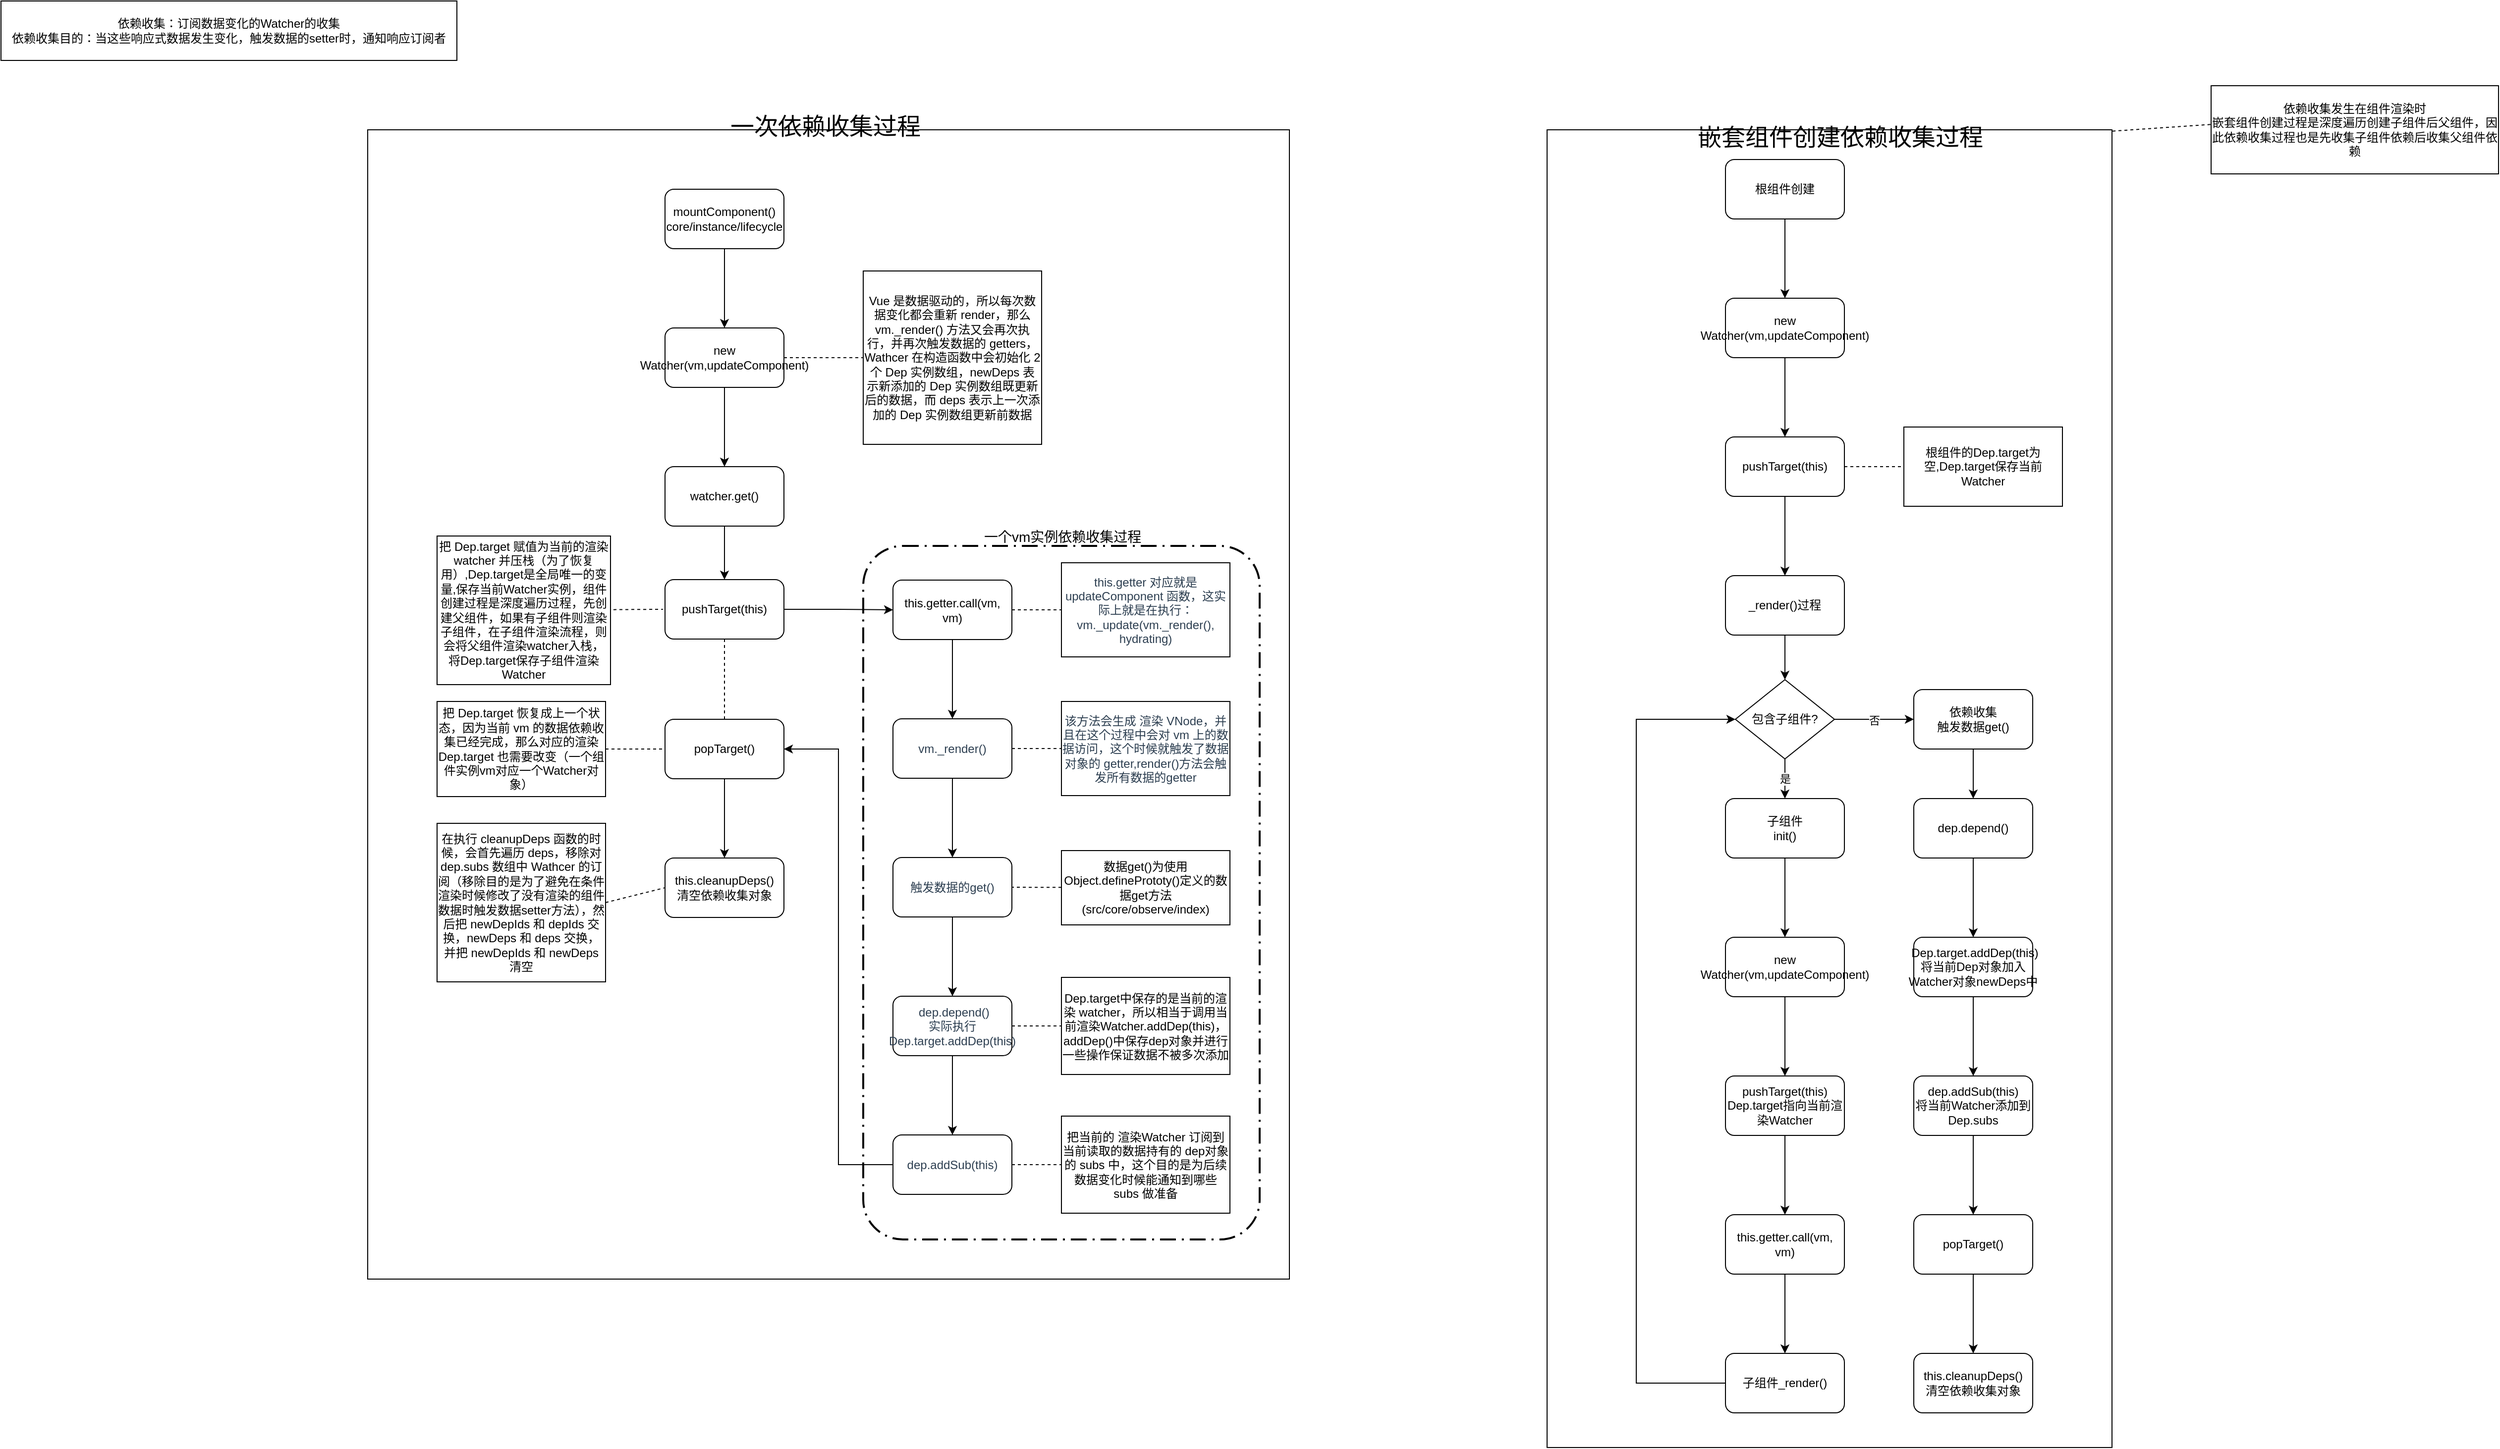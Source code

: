 <mxfile version="11.1.4" type="device"><diagram id="Ahw0NV_eqeN3agr4lxrG" name="第 1 页"><mxGraphModel dx="1769" dy="705" grid="1" gridSize="10" guides="1" tooltips="1" connect="1" arrows="1" fold="1" page="1" pageScale="1" pageWidth="827" pageHeight="1169" math="0" shadow="0"><root><mxCell id="0"/><mxCell id="1" parent="0"/><mxCell id="1X4qPwFpCMVFPqVKEvVm-41" value="" style="rounded=0;whiteSpace=wrap;html=1;" vertex="1" parent="1"><mxGeometry x="1240" y="130" width="570" height="1330" as="geometry"/></mxCell><mxCell id="1X4qPwFpCMVFPqVKEvVm-2" value="" style="rounded=0;whiteSpace=wrap;html=1;" vertex="1" parent="1"><mxGeometry x="50" y="130" width="930" height="1160" as="geometry"/></mxCell><mxCell id="k7fDCtYiKEIbU2MT-q0T-49" value="" style="rounded=1;arcSize=10;dashed=1;strokeColor=#000000;fillColor=none;gradientColor=none;dashPattern=8 3 1 3;strokeWidth=2;" parent="1" vertex="1"><mxGeometry x="550" y="550" width="400" height="700" as="geometry"/></mxCell><mxCell id="k7fDCtYiKEIbU2MT-q0T-6" value="" style="edgeStyle=orthogonalEdgeStyle;rounded=0;orthogonalLoop=1;jettySize=auto;html=1;" parent="1" source="k7fDCtYiKEIbU2MT-q0T-2" target="k7fDCtYiKEIbU2MT-q0T-5" edge="1"><mxGeometry relative="1" as="geometry"/></mxCell><mxCell id="k7fDCtYiKEIbU2MT-q0T-2" value="&lt;span style=&quot;white-space: normal&quot;&gt;mountComponent()&lt;/span&gt;&lt;br style=&quot;white-space: normal&quot;&gt;&lt;span style=&quot;white-space: normal&quot;&gt;core/instance/lifecycle&lt;/span&gt;" style="rounded=1;whiteSpace=wrap;html=1;" parent="1" vertex="1"><mxGeometry x="350" y="190" width="120" height="60" as="geometry"/></mxCell><mxCell id="k7fDCtYiKEIbU2MT-q0T-8" value="" style="edgeStyle=orthogonalEdgeStyle;rounded=0;orthogonalLoop=1;jettySize=auto;html=1;" parent="1" source="k7fDCtYiKEIbU2MT-q0T-5" target="k7fDCtYiKEIbU2MT-q0T-7" edge="1"><mxGeometry relative="1" as="geometry"/></mxCell><mxCell id="k7fDCtYiKEIbU2MT-q0T-5" value="new Watcher(vm,updateComponent)" style="rounded=1;whiteSpace=wrap;html=1;" parent="1" vertex="1"><mxGeometry x="350" y="330" width="120" height="60" as="geometry"/></mxCell><mxCell id="k7fDCtYiKEIbU2MT-q0T-7" value="watcher.get()" style="rounded=1;whiteSpace=wrap;html=1;" parent="1" vertex="1"><mxGeometry x="350" y="470" width="120" height="60" as="geometry"/></mxCell><mxCell id="k7fDCtYiKEIbU2MT-q0T-46" value="" style="edgeStyle=orthogonalEdgeStyle;rounded=0;orthogonalLoop=1;jettySize=auto;html=1;" parent="1" source="k7fDCtYiKEIbU2MT-q0T-41" target="k7fDCtYiKEIbU2MT-q0T-45" edge="1"><mxGeometry relative="1" as="geometry"/></mxCell><mxCell id="k7fDCtYiKEIbU2MT-q0T-41" value="popTarget()" style="rounded=1;whiteSpace=wrap;html=1;" parent="1" vertex="1"><mxGeometry x="350" y="725" width="120" height="60" as="geometry"/></mxCell><mxCell id="k7fDCtYiKEIbU2MT-q0T-45" value="this.cleanupDeps()&lt;br&gt;清空依赖收集对象" style="rounded=1;whiteSpace=wrap;html=1;" parent="1" vertex="1"><mxGeometry x="350" y="865" width="120" height="60" as="geometry"/></mxCell><mxCell id="k7fDCtYiKEIbU2MT-q0T-10" value="" style="edgeStyle=orthogonalEdgeStyle;rounded=0;orthogonalLoop=1;jettySize=auto;html=1;" parent="1" source="k7fDCtYiKEIbU2MT-q0T-7" target="k7fDCtYiKEIbU2MT-q0T-9" edge="1"><mxGeometry relative="1" as="geometry"/></mxCell><mxCell id="k7fDCtYiKEIbU2MT-q0T-38" value="Vue 是数据驱动的，所以每次数据变化都会重新 render，那么 vm._render() 方法又会再次执行，并再次触发数据的 getters，Wathcer 在构造函数中会初始化 2 个 Dep 实例数组，newDeps 表示新添加的 Dep 实例数组既更新后的数据，而 deps 表示上一次添加的 Dep 实例数组更新前数据" style="rounded=0;whiteSpace=wrap;html=1;" parent="1" vertex="1"><mxGeometry x="550" y="272.5" width="180" height="175" as="geometry"/></mxCell><mxCell id="k7fDCtYiKEIbU2MT-q0T-40" value="" style="endArrow=none;dashed=1;html=1;exitX=1;exitY=0.5;exitDx=0;exitDy=0;" parent="1" source="k7fDCtYiKEIbU2MT-q0T-5" target="k7fDCtYiKEIbU2MT-q0T-38" edge="1"><mxGeometry width="50" height="50" relative="1" as="geometry"><mxPoint x="480" y="290" as="sourcePoint"/><mxPoint x="530" y="240" as="targetPoint"/></mxGeometry></mxCell><mxCell id="k7fDCtYiKEIbU2MT-q0T-43" value="把 Dep.target 恢复成上一个状态，因为当前 vm 的数据依赖收集已经完成，那么对应的渲染Dep.target 也需要改变（一个组件实例vm对应一个Watcher对象）" style="rounded=0;whiteSpace=wrap;html=1;" parent="1" vertex="1"><mxGeometry x="120" y="707" width="170" height="96" as="geometry"/></mxCell><mxCell id="k7fDCtYiKEIbU2MT-q0T-44" value="" style="endArrow=none;dashed=1;html=1;exitX=1;exitY=0.5;exitDx=0;exitDy=0;entryX=0;entryY=0.5;entryDx=0;entryDy=0;" parent="1" source="k7fDCtYiKEIbU2MT-q0T-43" target="k7fDCtYiKEIbU2MT-q0T-41" edge="1"><mxGeometry width="50" height="50" relative="1" as="geometry"><mxPoint x="300" y="885" as="sourcePoint"/><mxPoint x="350" y="835" as="targetPoint"/></mxGeometry></mxCell><mxCell id="k7fDCtYiKEIbU2MT-q0T-48" style="edgeStyle=orthogonalEdgeStyle;rounded=0;orthogonalLoop=1;jettySize=auto;html=1;entryX=1;entryY=0.5;entryDx=0;entryDy=0;" parent="1" source="k7fDCtYiKEIbU2MT-q0T-33" target="k7fDCtYiKEIbU2MT-q0T-41" edge="1"><mxGeometry relative="1" as="geometry"/></mxCell><mxCell id="k7fDCtYiKEIbU2MT-q0T-9" value="pushTarget(this)" style="rounded=1;whiteSpace=wrap;html=1;" parent="1" vertex="1"><mxGeometry x="350" y="584" width="120" height="60" as="geometry"/></mxCell><mxCell id="k7fDCtYiKEIbU2MT-q0T-17" value="" style="edgeStyle=orthogonalEdgeStyle;rounded=0;orthogonalLoop=1;jettySize=auto;html=1;" parent="1" source="k7fDCtYiKEIbU2MT-q0T-9" target="k7fDCtYiKEIbU2MT-q0T-16" edge="1"><mxGeometry relative="1" as="geometry"/></mxCell><mxCell id="k7fDCtYiKEIbU2MT-q0T-13" value="把 Dep.target 赋值为当前的渲染 watcher 并压栈（为了恢复用）,Dep.target是全局唯一的变量,保存当前Watcher实例，组件创建过程是深度遍历过程，先创建父组件，如果有子组件则渲染子组件，在子组件渲染流程，则会将父组件渲染watcher入栈，&lt;br&gt;将Dep.target保存子组件渲染Watcher" style="rounded=0;whiteSpace=wrap;html=1;" parent="1" vertex="1"><mxGeometry x="120" y="540" width="175" height="150" as="geometry"/></mxCell><mxCell id="k7fDCtYiKEIbU2MT-q0T-15" value="" style="endArrow=none;dashed=1;html=1;" parent="1" target="k7fDCtYiKEIbU2MT-q0T-13" edge="1"><mxGeometry width="50" height="50" relative="1" as="geometry"><mxPoint x="340" y="614" as="sourcePoint"/><mxPoint x="690" y="530" as="targetPoint"/><Array as="points"><mxPoint x="350" y="614"/><mxPoint x="340" y="614"/></Array></mxGeometry></mxCell><mxCell id="k7fDCtYiKEIbU2MT-q0T-51" value="" style="group" parent="1" vertex="1" connectable="0"><mxGeometry x="580" y="567" width="349.944" height="830" as="geometry"/></mxCell><mxCell id="k7fDCtYiKEIbU2MT-q0T-55" value="" style="group" parent="k7fDCtYiKEIbU2MT-q0T-51" vertex="1" connectable="0"><mxGeometry width="340" height="656.5" as="geometry"/></mxCell><mxCell id="k7fDCtYiKEIbU2MT-q0T-54" value="" style="group" parent="k7fDCtYiKEIbU2MT-q0T-55" vertex="1" connectable="0"><mxGeometry width="340" height="656.5" as="geometry"/></mxCell><mxCell id="k7fDCtYiKEIbU2MT-q0T-16" value="this.getter.call(vm, vm)" style="rounded=1;whiteSpace=wrap;html=1;" parent="k7fDCtYiKEIbU2MT-q0T-54" vertex="1"><mxGeometry y="17.5" width="120" height="60" as="geometry"/></mxCell><mxCell id="k7fDCtYiKEIbU2MT-q0T-20" value="&lt;span style=&quot;color: rgb(44 , 62 , 80)&quot;&gt;vm._render()&lt;/span&gt;" style="rounded=1;whiteSpace=wrap;html=1;" parent="k7fDCtYiKEIbU2MT-q0T-54" vertex="1"><mxGeometry y="157.5" width="120" height="60" as="geometry"/></mxCell><mxCell id="k7fDCtYiKEIbU2MT-q0T-21" value="" style="edgeStyle=orthogonalEdgeStyle;rounded=0;orthogonalLoop=1;jettySize=auto;html=1;" parent="k7fDCtYiKEIbU2MT-q0T-54" source="k7fDCtYiKEIbU2MT-q0T-16" target="k7fDCtYiKEIbU2MT-q0T-20" edge="1"><mxGeometry relative="1" as="geometry"/></mxCell><mxCell id="k7fDCtYiKEIbU2MT-q0T-24" value="&lt;span style=&quot;color: rgb(44 , 62 , 80)&quot;&gt;触发数据的get()&lt;/span&gt;" style="rounded=1;whiteSpace=wrap;html=1;" parent="k7fDCtYiKEIbU2MT-q0T-54" vertex="1"><mxGeometry y="297.5" width="120" height="60" as="geometry"/></mxCell><mxCell id="k7fDCtYiKEIbU2MT-q0T-25" value="" style="edgeStyle=orthogonalEdgeStyle;rounded=0;orthogonalLoop=1;jettySize=auto;html=1;" parent="k7fDCtYiKEIbU2MT-q0T-54" source="k7fDCtYiKEIbU2MT-q0T-20" target="k7fDCtYiKEIbU2MT-q0T-24" edge="1"><mxGeometry relative="1" as="geometry"/></mxCell><mxCell id="k7fDCtYiKEIbU2MT-q0T-28" value="&lt;font color=&quot;#2c3e50&quot;&gt;&amp;nbsp;dep.depend()&lt;br&gt;实际执行&lt;br&gt;&lt;div&gt;Dep.target.addDep(this)&lt;/div&gt;&lt;/font&gt;" style="rounded=1;whiteSpace=wrap;html=1;" parent="k7fDCtYiKEIbU2MT-q0T-54" vertex="1"><mxGeometry y="437.5" width="120" height="60" as="geometry"/></mxCell><mxCell id="k7fDCtYiKEIbU2MT-q0T-29" value="" style="edgeStyle=orthogonalEdgeStyle;rounded=0;orthogonalLoop=1;jettySize=auto;html=1;" parent="k7fDCtYiKEIbU2MT-q0T-54" source="k7fDCtYiKEIbU2MT-q0T-24" target="k7fDCtYiKEIbU2MT-q0T-28" edge="1"><mxGeometry relative="1" as="geometry"/></mxCell><mxCell id="k7fDCtYiKEIbU2MT-q0T-33" value="&lt;div&gt;&lt;font color=&quot;#2c3e50&quot;&gt;dep.addSub(this)&lt;/font&gt;&lt;/div&gt;" style="rounded=1;whiteSpace=wrap;html=1;" parent="k7fDCtYiKEIbU2MT-q0T-54" vertex="1"><mxGeometry y="577.5" width="120" height="60" as="geometry"/></mxCell><mxCell id="k7fDCtYiKEIbU2MT-q0T-34" value="" style="edgeStyle=orthogonalEdgeStyle;rounded=0;orthogonalLoop=1;jettySize=auto;html=1;" parent="k7fDCtYiKEIbU2MT-q0T-54" source="k7fDCtYiKEIbU2MT-q0T-28" target="k7fDCtYiKEIbU2MT-q0T-33" edge="1"><mxGeometry relative="1" as="geometry"/></mxCell><mxCell id="k7fDCtYiKEIbU2MT-q0T-18" value="&lt;font color=&quot;#2c3e50&quot;&gt;this.getter 对应就是 updateComponent 函数，这实际上就是在执行：vm._update(vm._render(), hydrating)&lt;br&gt;&lt;/font&gt;" style="rounded=0;whiteSpace=wrap;html=1;" parent="k7fDCtYiKEIbU2MT-q0T-54" vertex="1"><mxGeometry x="170" width="170" height="95" as="geometry"/></mxCell><mxCell id="k7fDCtYiKEIbU2MT-q0T-19" value="" style="endArrow=none;dashed=1;html=1;exitX=1;exitY=0.5;exitDx=0;exitDy=0;" parent="k7fDCtYiKEIbU2MT-q0T-54" source="k7fDCtYiKEIbU2MT-q0T-16" target="k7fDCtYiKEIbU2MT-q0T-18" edge="1"><mxGeometry width="50" height="50" relative="1" as="geometry"><mxPoint x="-20" y="167.5" as="sourcePoint"/><mxPoint x="30" y="117.5" as="targetPoint"/></mxGeometry></mxCell><mxCell id="k7fDCtYiKEIbU2MT-q0T-22" value="&lt;font color=&quot;#2c3e50&quot;&gt;该方法会生成 渲染 VNode，并且在这个过程中会对 vm 上的数据访问，这个时候就触发了数据对象的 getter,render()方法会触发所有数据的getter&lt;br&gt;&lt;/font&gt;" style="rounded=0;whiteSpace=wrap;html=1;" parent="k7fDCtYiKEIbU2MT-q0T-54" vertex="1"><mxGeometry x="170" y="140" width="170" height="95" as="geometry"/></mxCell><mxCell id="k7fDCtYiKEIbU2MT-q0T-23" value="" style="endArrow=none;dashed=1;html=1;exitX=1;exitY=0.5;exitDx=0;exitDy=0;" parent="k7fDCtYiKEIbU2MT-q0T-54" source="k7fDCtYiKEIbU2MT-q0T-20" target="k7fDCtYiKEIbU2MT-q0T-22" edge="1"><mxGeometry width="50" height="50" relative="1" as="geometry"><mxPoint x="100" y="267.5" as="sourcePoint"/><mxPoint x="150" y="217.5" as="targetPoint"/></mxGeometry></mxCell><mxCell id="k7fDCtYiKEIbU2MT-q0T-26" value="数据get()为使用Object.definePrototy()定义的数据get方法&lt;br&gt;(src/core/observe/index)" style="rounded=0;whiteSpace=wrap;html=1;" parent="k7fDCtYiKEIbU2MT-q0T-54" vertex="1"><mxGeometry x="170" y="290.5" width="170" height="75" as="geometry"/></mxCell><mxCell id="k7fDCtYiKEIbU2MT-q0T-27" value="" style="endArrow=none;dashed=1;html=1;entryX=1;entryY=0.5;entryDx=0;entryDy=0;" parent="k7fDCtYiKEIbU2MT-q0T-54" source="k7fDCtYiKEIbU2MT-q0T-26" target="k7fDCtYiKEIbU2MT-q0T-24" edge="1"><mxGeometry width="50" height="50" relative="1" as="geometry"><mxPoint x="20" y="427.5" as="sourcePoint"/><mxPoint x="70" y="377.5" as="targetPoint"/></mxGeometry></mxCell><mxCell id="k7fDCtYiKEIbU2MT-q0T-31" value="Dep.target中保存的是当前的渲染 watcher，所以相当于调用当前渲染Watcher.addDep(this)，&lt;br&gt;addDep()中保存dep对象并进行一些操作保证数据不被多次添加" style="rounded=0;whiteSpace=wrap;html=1;" parent="k7fDCtYiKEIbU2MT-q0T-54" vertex="1"><mxGeometry x="170" y="418.5" width="170" height="98" as="geometry"/></mxCell><mxCell id="k7fDCtYiKEIbU2MT-q0T-32" value="" style="endArrow=none;dashed=1;html=1;exitX=1;exitY=0.5;exitDx=0;exitDy=0;" parent="k7fDCtYiKEIbU2MT-q0T-54" source="k7fDCtYiKEIbU2MT-q0T-28" target="k7fDCtYiKEIbU2MT-q0T-31" edge="1"><mxGeometry width="50" height="50" relative="1" as="geometry"><mxPoint x="90" y="567.5" as="sourcePoint"/><mxPoint x="140" y="517.5" as="targetPoint"/></mxGeometry></mxCell><mxCell id="k7fDCtYiKEIbU2MT-q0T-35" value="把当前的 渲染Watcher 订阅到当前读取的数据持有的 dep对象的 subs 中，这个目的是为后续数据变化时候能通知到哪些 subs 做准备" style="rounded=0;whiteSpace=wrap;html=1;" parent="k7fDCtYiKEIbU2MT-q0T-54" vertex="1"><mxGeometry x="170" y="558.5" width="170" height="98" as="geometry"/></mxCell><mxCell id="k7fDCtYiKEIbU2MT-q0T-36" value="" style="endArrow=none;dashed=1;html=1;exitX=1;exitY=0.5;exitDx=0;exitDy=0;entryX=0;entryY=0.5;entryDx=0;entryDy=0;" parent="k7fDCtYiKEIbU2MT-q0T-54" source="k7fDCtYiKEIbU2MT-q0T-33" target="k7fDCtYiKEIbU2MT-q0T-35" edge="1"><mxGeometry width="50" height="50" relative="1" as="geometry"><mxPoint x="60" y="707.5" as="sourcePoint"/><mxPoint x="110" y="657.5" as="targetPoint"/></mxGeometry></mxCell><mxCell id="k7fDCtYiKEIbU2MT-q0T-56" value="" style="endArrow=none;dashed=1;html=1;entryX=0.5;entryY=1;entryDx=0;entryDy=0;exitX=0.5;exitY=0;exitDx=0;exitDy=0;" parent="1" source="k7fDCtYiKEIbU2MT-q0T-41" target="k7fDCtYiKEIbU2MT-q0T-9" edge="1"><mxGeometry width="50" height="50" relative="1" as="geometry"><mxPoint x="400" y="710" as="sourcePoint"/><mxPoint x="450" y="660" as="targetPoint"/></mxGeometry></mxCell><mxCell id="k7fDCtYiKEIbU2MT-q0T-58" value="&lt;font style=&quot;font-size: 14px&quot;&gt;一个vm实例依赖收集过程&lt;/font&gt;" style="text;html=1;resizable=0;points=[];autosize=1;align=left;verticalAlign=top;spacingTop=-4;" parent="1" vertex="1"><mxGeometry x="670" y="530" width="170" height="20" as="geometry"/></mxCell><mxCell id="S_AnJ11XHbe3bkLqntXE-1" value="在执行 cleanupDeps 函数的时候，会首先遍历 deps，移除对 dep.subs 数组中 Wathcer 的订阅（移除目的是为了避免在条件渲染时候修改了没有渲染的组件数据时触发数据setter方法），然后把 newDepIds 和 depIds 交换，newDeps 和 deps 交换，并把 newDepIds 和 newDeps 清空" style="rounded=0;whiteSpace=wrap;html=1;" parent="1" vertex="1"><mxGeometry x="120" y="830" width="170" height="160" as="geometry"/></mxCell><mxCell id="S_AnJ11XHbe3bkLqntXE-2" value="" style="endArrow=none;dashed=1;html=1;exitX=1;exitY=0.5;exitDx=0;exitDy=0;entryX=0;entryY=0.5;entryDx=0;entryDy=0;" parent="1" source="S_AnJ11XHbe3bkLqntXE-1" target="k7fDCtYiKEIbU2MT-q0T-45" edge="1"><mxGeometry width="50" height="50" relative="1" as="geometry"><mxPoint x="300" y="970" as="sourcePoint"/><mxPoint x="350" y="920" as="targetPoint"/></mxGeometry></mxCell><mxCell id="1X4qPwFpCMVFPqVKEvVm-1" value="依赖收集：订阅数据变化的Watcher的收集&lt;br&gt;依赖收集目的：当这些响应式数据发生变化，触发数据的setter时，通知响应订阅者" style="rounded=0;whiteSpace=wrap;html=1;" vertex="1" parent="1"><mxGeometry x="-320" width="460" height="60" as="geometry"/></mxCell><mxCell id="1X4qPwFpCMVFPqVKEvVm-3" value="&lt;font style=&quot;font-size: 24px&quot;&gt;一次依赖收集过程&lt;/font&gt;" style="text;html=1;resizable=0;points=[];autosize=1;align=left;verticalAlign=top;spacingTop=-4;" vertex="1" parent="1"><mxGeometry x="414" y="110" width="210" height="20" as="geometry"/></mxCell><mxCell id="1X4qPwFpCMVFPqVKEvVm-6" value="" style="edgeStyle=orthogonalEdgeStyle;rounded=0;orthogonalLoop=1;jettySize=auto;html=1;" edge="1" parent="1" source="1X4qPwFpCMVFPqVKEvVm-4" target="1X4qPwFpCMVFPqVKEvVm-5"><mxGeometry relative="1" as="geometry"/></mxCell><mxCell id="1X4qPwFpCMVFPqVKEvVm-4" value="根组件创建" style="rounded=1;whiteSpace=wrap;html=1;" vertex="1" parent="1"><mxGeometry x="1420" y="160" width="120" height="60" as="geometry"/></mxCell><mxCell id="1X4qPwFpCMVFPqVKEvVm-8" value="" style="edgeStyle=orthogonalEdgeStyle;rounded=0;orthogonalLoop=1;jettySize=auto;html=1;" edge="1" parent="1" source="1X4qPwFpCMVFPqVKEvVm-5" target="1X4qPwFpCMVFPqVKEvVm-7"><mxGeometry relative="1" as="geometry"/></mxCell><mxCell id="1X4qPwFpCMVFPqVKEvVm-5" value="new Watcher(vm,updateComponent)" style="rounded=1;whiteSpace=wrap;html=1;" vertex="1" parent="1"><mxGeometry x="1420" y="300" width="120" height="60" as="geometry"/></mxCell><mxCell id="1X4qPwFpCMVFPqVKEvVm-12" value="" style="edgeStyle=orthogonalEdgeStyle;rounded=0;orthogonalLoop=1;jettySize=auto;html=1;" edge="1" parent="1" source="1X4qPwFpCMVFPqVKEvVm-7" target="1X4qPwFpCMVFPqVKEvVm-11"><mxGeometry relative="1" as="geometry"/></mxCell><mxCell id="1X4qPwFpCMVFPqVKEvVm-7" value="pushTarget(this)" style="rounded=1;whiteSpace=wrap;html=1;" vertex="1" parent="1"><mxGeometry x="1420" y="440" width="120" height="60" as="geometry"/></mxCell><mxCell id="1X4qPwFpCMVFPqVKEvVm-14" value="" style="edgeStyle=orthogonalEdgeStyle;rounded=0;orthogonalLoop=1;jettySize=auto;html=1;" edge="1" parent="1" source="1X4qPwFpCMVFPqVKEvVm-11" target="1X4qPwFpCMVFPqVKEvVm-13"><mxGeometry relative="1" as="geometry"/></mxCell><mxCell id="1X4qPwFpCMVFPqVKEvVm-11" value="_render()过程" style="rounded=1;whiteSpace=wrap;html=1;" vertex="1" parent="1"><mxGeometry x="1420" y="580" width="120" height="60" as="geometry"/></mxCell><mxCell id="1X4qPwFpCMVFPqVKEvVm-9" value="根组件的Dep.target为空,Dep.target保存当前Watcher" style="rounded=0;whiteSpace=wrap;html=1;" vertex="1" parent="1"><mxGeometry x="1600" y="430" width="160" height="80" as="geometry"/></mxCell><mxCell id="1X4qPwFpCMVFPqVKEvVm-10" value="" style="endArrow=none;dashed=1;html=1;exitX=1;exitY=0.5;exitDx=0;exitDy=0;" edge="1" parent="1" source="1X4qPwFpCMVFPqVKEvVm-7" target="1X4qPwFpCMVFPqVKEvVm-9"><mxGeometry width="50" height="50" relative="1" as="geometry"><mxPoint x="1530" y="500" as="sourcePoint"/><mxPoint x="1580" y="450" as="targetPoint"/></mxGeometry></mxCell><mxCell id="1X4qPwFpCMVFPqVKEvVm-16" value="是" style="edgeStyle=orthogonalEdgeStyle;rounded=0;orthogonalLoop=1;jettySize=auto;html=1;" edge="1" parent="1" source="1X4qPwFpCMVFPqVKEvVm-13" target="1X4qPwFpCMVFPqVKEvVm-15"><mxGeometry relative="1" as="geometry"/></mxCell><mxCell id="1X4qPwFpCMVFPqVKEvVm-29" value="否" style="edgeStyle=orthogonalEdgeStyle;rounded=0;orthogonalLoop=1;jettySize=auto;html=1;" edge="1" parent="1" source="1X4qPwFpCMVFPqVKEvVm-13"><mxGeometry relative="1" as="geometry"><mxPoint x="1610" y="725" as="targetPoint"/></mxGeometry></mxCell><mxCell id="1X4qPwFpCMVFPqVKEvVm-13" value="包含子组件?" style="rhombus;whiteSpace=wrap;html=1;" vertex="1" parent="1"><mxGeometry x="1430" y="685" width="100" height="80" as="geometry"/></mxCell><mxCell id="1X4qPwFpCMVFPqVKEvVm-18" value="" style="edgeStyle=orthogonalEdgeStyle;rounded=0;orthogonalLoop=1;jettySize=auto;html=1;" edge="1" parent="1" source="1X4qPwFpCMVFPqVKEvVm-15" target="1X4qPwFpCMVFPqVKEvVm-17"><mxGeometry relative="1" as="geometry"/></mxCell><mxCell id="1X4qPwFpCMVFPqVKEvVm-15" value="子组件&lt;br&gt;init()" style="rounded=1;whiteSpace=wrap;html=1;" vertex="1" parent="1"><mxGeometry x="1420" y="805" width="120" height="60" as="geometry"/></mxCell><mxCell id="1X4qPwFpCMVFPqVKEvVm-20" value="" style="edgeStyle=orthogonalEdgeStyle;rounded=0;orthogonalLoop=1;jettySize=auto;html=1;" edge="1" parent="1" source="1X4qPwFpCMVFPqVKEvVm-17" target="1X4qPwFpCMVFPqVKEvVm-19"><mxGeometry relative="1" as="geometry"/></mxCell><mxCell id="1X4qPwFpCMVFPqVKEvVm-17" value="&lt;span style=&quot;white-space: normal&quot;&gt;new Watcher(vm,updateComponent)&lt;/span&gt;" style="rounded=1;whiteSpace=wrap;html=1;" vertex="1" parent="1"><mxGeometry x="1420" y="945" width="120" height="60" as="geometry"/></mxCell><mxCell id="1X4qPwFpCMVFPqVKEvVm-24" value="" style="edgeStyle=orthogonalEdgeStyle;rounded=0;orthogonalLoop=1;jettySize=auto;html=1;" edge="1" parent="1" source="1X4qPwFpCMVFPqVKEvVm-19" target="1X4qPwFpCMVFPqVKEvVm-23"><mxGeometry relative="1" as="geometry"/></mxCell><mxCell id="1X4qPwFpCMVFPqVKEvVm-19" value="pushTarget(this)&lt;br&gt;Dep.target指向当前渲染Watcher" style="rounded=1;whiteSpace=wrap;html=1;" vertex="1" parent="1"><mxGeometry x="1420" y="1085" width="120" height="60" as="geometry"/></mxCell><mxCell id="1X4qPwFpCMVFPqVKEvVm-26" value="" style="edgeStyle=orthogonalEdgeStyle;rounded=0;orthogonalLoop=1;jettySize=auto;html=1;" edge="1" parent="1" source="1X4qPwFpCMVFPqVKEvVm-23" target="1X4qPwFpCMVFPqVKEvVm-25"><mxGeometry relative="1" as="geometry"/></mxCell><mxCell id="1X4qPwFpCMVFPqVKEvVm-23" value="this.getter.call(vm, vm)" style="rounded=1;whiteSpace=wrap;html=1;" vertex="1" parent="1"><mxGeometry x="1420" y="1225" width="120" height="60" as="geometry"/></mxCell><mxCell id="1X4qPwFpCMVFPqVKEvVm-27" style="edgeStyle=orthogonalEdgeStyle;rounded=0;orthogonalLoop=1;jettySize=auto;html=1;entryX=0;entryY=0.5;entryDx=0;entryDy=0;" edge="1" parent="1" source="1X4qPwFpCMVFPqVKEvVm-25" target="1X4qPwFpCMVFPqVKEvVm-13"><mxGeometry relative="1" as="geometry"><Array as="points"><mxPoint x="1330" y="1395"/><mxPoint x="1330" y="725"/></Array></mxGeometry></mxCell><mxCell id="1X4qPwFpCMVFPqVKEvVm-25" value="子组件_render()" style="rounded=1;whiteSpace=wrap;html=1;" vertex="1" parent="1"><mxGeometry x="1420" y="1365" width="120" height="60" as="geometry"/></mxCell><mxCell id="1X4qPwFpCMVFPqVKEvVm-32" value="" style="edgeStyle=orthogonalEdgeStyle;rounded=0;orthogonalLoop=1;jettySize=auto;html=1;" edge="1" parent="1" source="1X4qPwFpCMVFPqVKEvVm-30" target="1X4qPwFpCMVFPqVKEvVm-31"><mxGeometry relative="1" as="geometry"/></mxCell><mxCell id="1X4qPwFpCMVFPqVKEvVm-30" value="依赖收集&lt;br&gt;触发数据get()" style="rounded=1;whiteSpace=wrap;html=1;" vertex="1" parent="1"><mxGeometry x="1610" y="695" width="120" height="60" as="geometry"/></mxCell><mxCell id="1X4qPwFpCMVFPqVKEvVm-34" value="" style="edgeStyle=orthogonalEdgeStyle;rounded=0;orthogonalLoop=1;jettySize=auto;html=1;" edge="1" parent="1" source="1X4qPwFpCMVFPqVKEvVm-31" target="1X4qPwFpCMVFPqVKEvVm-33"><mxGeometry relative="1" as="geometry"/></mxCell><mxCell id="1X4qPwFpCMVFPqVKEvVm-31" value="dep.depend()" style="rounded=1;whiteSpace=wrap;html=1;" vertex="1" parent="1"><mxGeometry x="1610" y="805" width="120" height="60" as="geometry"/></mxCell><mxCell id="1X4qPwFpCMVFPqVKEvVm-36" value="" style="edgeStyle=orthogonalEdgeStyle;rounded=0;orthogonalLoop=1;jettySize=auto;html=1;" edge="1" parent="1" source="1X4qPwFpCMVFPqVKEvVm-33" target="1X4qPwFpCMVFPqVKEvVm-35"><mxGeometry relative="1" as="geometry"/></mxCell><mxCell id="1X4qPwFpCMVFPqVKEvVm-33" value="&amp;nbsp;Dep.target.addDep(this)&lt;br&gt;将当前Dep对象加入Watcher对象newDeps中" style="rounded=1;whiteSpace=wrap;html=1;" vertex="1" parent="1"><mxGeometry x="1610" y="945" width="120" height="60" as="geometry"/></mxCell><mxCell id="1X4qPwFpCMVFPqVKEvVm-38" value="" style="edgeStyle=orthogonalEdgeStyle;rounded=0;orthogonalLoop=1;jettySize=auto;html=1;" edge="1" parent="1" source="1X4qPwFpCMVFPqVKEvVm-35" target="1X4qPwFpCMVFPqVKEvVm-37"><mxGeometry relative="1" as="geometry"/></mxCell><mxCell id="1X4qPwFpCMVFPqVKEvVm-35" value="dep.addSub(this)&lt;br&gt;将当前Watcher添加到Dep.subs" style="rounded=1;whiteSpace=wrap;html=1;" vertex="1" parent="1"><mxGeometry x="1610" y="1085" width="120" height="60" as="geometry"/></mxCell><mxCell id="1X4qPwFpCMVFPqVKEvVm-40" value="" style="edgeStyle=orthogonalEdgeStyle;rounded=0;orthogonalLoop=1;jettySize=auto;html=1;" edge="1" parent="1" source="1X4qPwFpCMVFPqVKEvVm-37" target="1X4qPwFpCMVFPqVKEvVm-39"><mxGeometry relative="1" as="geometry"/></mxCell><mxCell id="1X4qPwFpCMVFPqVKEvVm-37" value="popTarget()" style="rounded=1;whiteSpace=wrap;html=1;" vertex="1" parent="1"><mxGeometry x="1610" y="1225" width="120" height="60" as="geometry"/></mxCell><mxCell id="1X4qPwFpCMVFPqVKEvVm-39" value="this.cleanupDeps()&lt;br&gt;清空依赖收集对象" style="rounded=1;whiteSpace=wrap;html=1;" vertex="1" parent="1"><mxGeometry x="1610" y="1365" width="120" height="60" as="geometry"/></mxCell><mxCell id="1X4qPwFpCMVFPqVKEvVm-42" value="&lt;font style=&quot;font-size: 24px&quot;&gt;嵌套组件创建依赖收集过程&lt;/font&gt;" style="text;html=1;resizable=0;points=[];autosize=1;align=left;verticalAlign=top;spacingTop=-4;" vertex="1" parent="1"><mxGeometry x="1390" y="121" width="300" height="20" as="geometry"/></mxCell><mxCell id="1X4qPwFpCMVFPqVKEvVm-43" value="依赖收集发生在组件渲染时&lt;br&gt;嵌套组件创建过程是深度遍历创建子组件后父组件，因此依赖收集过程也是先收集子组件依赖后收集父组件依赖" style="rounded=0;whiteSpace=wrap;html=1;" vertex="1" parent="1"><mxGeometry x="1910" y="85.5" width="290" height="89" as="geometry"/></mxCell><mxCell id="1X4qPwFpCMVFPqVKEvVm-44" value="" style="endArrow=none;dashed=1;html=1;entryX=0.006;entryY=0.438;entryDx=0;entryDy=0;entryPerimeter=0;exitX=1.001;exitY=0.001;exitDx=0;exitDy=0;exitPerimeter=0;" edge="1" parent="1" source="1X4qPwFpCMVFPqVKEvVm-41" target="1X4qPwFpCMVFPqVKEvVm-43"><mxGeometry width="50" height="50" relative="1" as="geometry"><mxPoint x="1820" y="220" as="sourcePoint"/><mxPoint x="1870" y="170" as="targetPoint"/></mxGeometry></mxCell></root></mxGraphModel></diagram></mxfile>